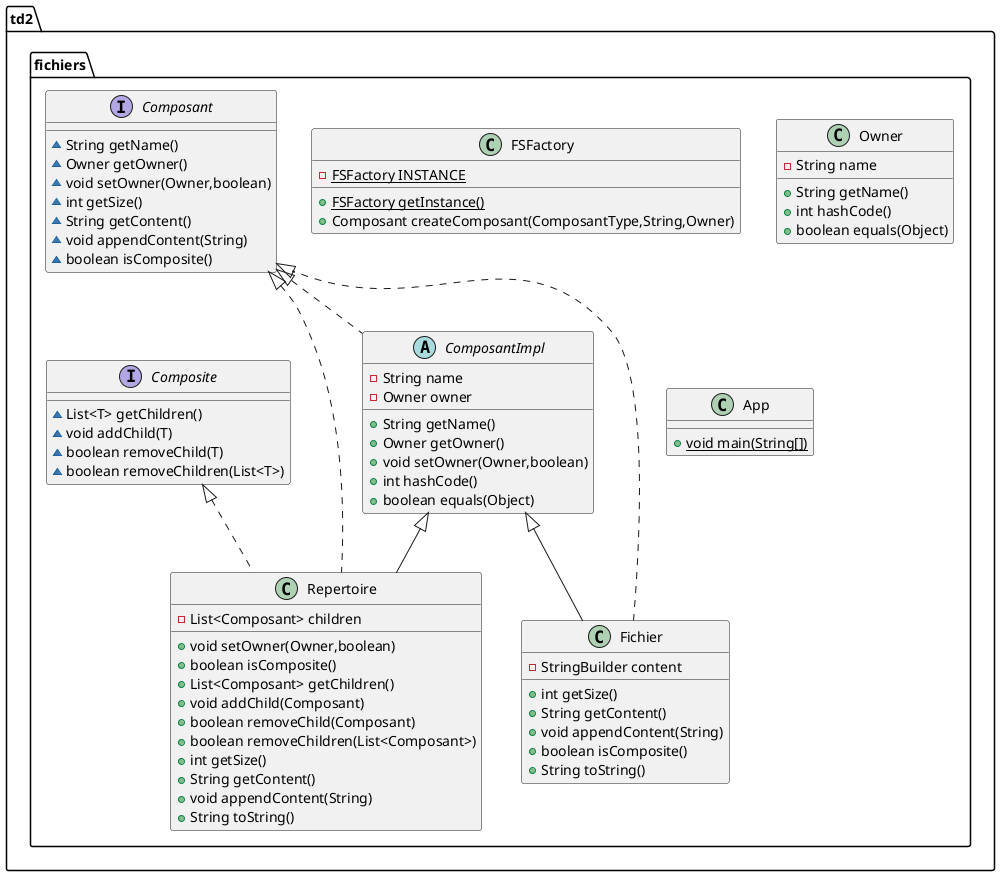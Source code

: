 @startuml
class td2.fichiers.Repertoire {
- List<Composant> children
+ void setOwner(Owner,boolean)
+ boolean isComposite()
+ List<Composant> getChildren()
+ void addChild(Composant)
+ boolean removeChild(Composant)
+ boolean removeChildren(List<Composant>)
+ int getSize()
+ String getContent()
+ void appendContent(String)
+ String toString()
}
class td2.fichiers.Fichier {
- StringBuilder content
+ int getSize()
+ String getContent()
+ void appendContent(String)
+ boolean isComposite()
+ String toString()
}
interface td2.fichiers.Composant {
~ String getName()
~ Owner getOwner()
~ void setOwner(Owner,boolean)
~ int getSize()
~ String getContent()
~ void appendContent(String)
~ boolean isComposite()
}
interface td2.fichiers.Composite {
~ List<T> getChildren()
~ void addChild(T)
~ boolean removeChild(T)
~ boolean removeChildren(List<T>)
}
abstract class td2.fichiers.ComposantImpl {
- String name
- Owner owner
+ String getName()
+ Owner getOwner()
+ void setOwner(Owner,boolean)
+ int hashCode()
+ boolean equals(Object)
}
class td2.fichiers.FSFactory {
- {static} FSFactory INSTANCE
+ {static} FSFactory getInstance()
+ Composant createComposant(ComposantType,String,Owner)
}
class td2.fichiers.Owner {
- String name
+ String getName()
+ int hashCode()
+ boolean equals(Object)
}
class td2.fichiers.App {
+ {static} void main(String[])
}


td2.fichiers.Composant <|.. td2.fichiers.Repertoire
td2.fichiers.Composite <|.. td2.fichiers.Repertoire
td2.fichiers.ComposantImpl <|-- td2.fichiers.Repertoire
td2.fichiers.Composant <|.. td2.fichiers.Fichier
td2.fichiers.ComposantImpl <|-- td2.fichiers.Fichier
td2.fichiers.Composant <|.. td2.fichiers.ComposantImpl
@enduml
